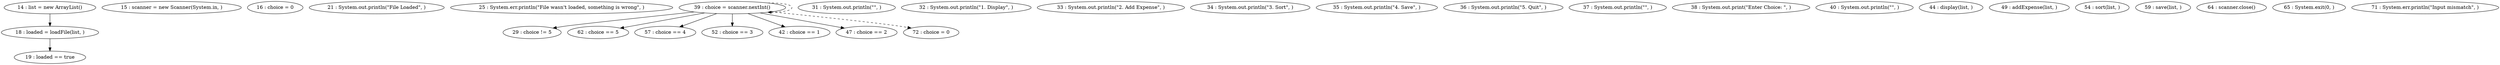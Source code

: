 digraph G {
"14 : list = new ArrayList()"
"14 : list = new ArrayList()" -> "18 : loaded = loadFile(list, )"
"15 : scanner = new Scanner(System.in, )"
"16 : choice = 0"
"18 : loaded = loadFile(list, )"
"18 : loaded = loadFile(list, )" -> "19 : loaded == true"
"19 : loaded == true"
"21 : System.out.println(\"File Loaded\", )"
"25 : System.err.println(\"File wasn't loaded, something is wrong\", )"
"29 : choice != 5"
"31 : System.out.println(\"\", )"
"32 : System.out.println(\"1. Display\", )"
"33 : System.out.println(\"2. Add Expense\", )"
"34 : System.out.println(\"3. Sort\", )"
"35 : System.out.println(\"4. Save\", )"
"36 : System.out.println(\"5. Quit\", )"
"37 : System.out.println(\"\", )"
"38 : System.out.print(\"Enter Choice: \", )"
"39 : choice = scanner.nextInt()"
"39 : choice = scanner.nextInt()" -> "62 : choice == 5"
"39 : choice = scanner.nextInt()" -> "57 : choice == 4"
"39 : choice = scanner.nextInt()" -> "29 : choice != 5"
"39 : choice = scanner.nextInt()" -> "52 : choice == 3"
"39 : choice = scanner.nextInt()" -> "42 : choice == 1"
"39 : choice = scanner.nextInt()" -> "47 : choice == 2"
"39 : choice = scanner.nextInt()" -> "72 : choice = 0" [style=dashed]
"39 : choice = scanner.nextInt()" -> "39 : choice = scanner.nextInt()" [style=dashed]
"40 : System.out.println(\"\", )"
"42 : choice == 1"
"44 : display(list, )"
"47 : choice == 2"
"49 : addExpense(list, )"
"52 : choice == 3"
"54 : sort(list, )"
"57 : choice == 4"
"59 : save(list, )"
"62 : choice == 5"
"64 : scanner.close()"
"65 : System.exit(0, )"
"29 : choice != 5"
"71 : System.err.println(\"Input mismatch\", )"
"72 : choice = 0"
}